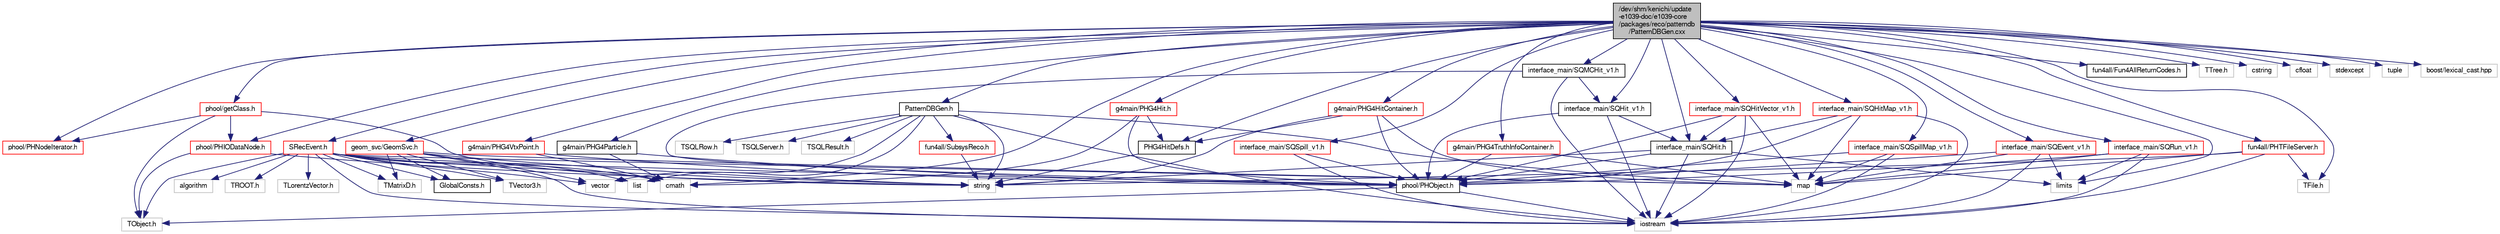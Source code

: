 digraph "/dev/shm/kenichi/update-e1039-doc/e1039-core/packages/reco/patterndb/PatternDBGen.cxx"
{
  bgcolor="transparent";
  edge [fontname="FreeSans",fontsize="10",labelfontname="FreeSans",labelfontsize="10"];
  node [fontname="FreeSans",fontsize="10",shape=record];
  Node1 [label="/dev/shm/kenichi/update\l-e1039-doc/e1039-core\l/packages/reco/patterndb\l/PatternDBGen.cxx",height=0.2,width=0.4,color="black", fillcolor="grey75", style="filled" fontcolor="black"];
  Node1 -> Node2 [color="midnightblue",fontsize="10",style="solid",fontname="FreeSans"];
  Node2 [label="PatternDBGen.h",height=0.2,width=0.4,color="black",URL="$dc/d14/PatternDBGen_8h.html"];
  Node2 -> Node3 [color="midnightblue",fontsize="10",style="solid",fontname="FreeSans"];
  Node3 [label="TSQLServer.h",height=0.2,width=0.4,color="grey75"];
  Node2 -> Node4 [color="midnightblue",fontsize="10",style="solid",fontname="FreeSans"];
  Node4 [label="TSQLResult.h",height=0.2,width=0.4,color="grey75"];
  Node2 -> Node5 [color="midnightblue",fontsize="10",style="solid",fontname="FreeSans"];
  Node5 [label="TSQLRow.h",height=0.2,width=0.4,color="grey75"];
  Node2 -> Node6 [color="midnightblue",fontsize="10",style="solid",fontname="FreeSans"];
  Node6 [label="fun4all/SubsysReco.h",height=0.2,width=0.4,color="red",URL="$d5/dc2/SubsysReco_8h.html"];
  Node6 -> Node7 [color="midnightblue",fontsize="10",style="solid",fontname="FreeSans"];
  Node7 [label="string",height=0.2,width=0.4,color="grey75"];
  Node2 -> Node8 [color="midnightblue",fontsize="10",style="solid",fontname="FreeSans"];
  Node8 [label="vector",height=0.2,width=0.4,color="grey75"];
  Node2 -> Node7 [color="midnightblue",fontsize="10",style="solid",fontname="FreeSans"];
  Node2 -> Node9 [color="midnightblue",fontsize="10",style="solid",fontname="FreeSans"];
  Node9 [label="iostream",height=0.2,width=0.4,color="grey75"];
  Node2 -> Node10 [color="midnightblue",fontsize="10",style="solid",fontname="FreeSans"];
  Node10 [label="list",height=0.2,width=0.4,color="grey75"];
  Node2 -> Node11 [color="midnightblue",fontsize="10",style="solid",fontname="FreeSans"];
  Node11 [label="map",height=0.2,width=0.4,color="grey75"];
  Node1 -> Node12 [color="midnightblue",fontsize="10",style="solid",fontname="FreeSans"];
  Node12 [label="SRecEvent.h",height=0.2,width=0.4,color="red",URL="$d6/da0/SRecEvent_8h.html"];
  Node12 -> Node13 [color="midnightblue",fontsize="10",style="solid",fontname="FreeSans"];
  Node13 [label="GlobalConsts.h",height=0.2,width=0.4,color="black",URL="$dd/de2/GlobalConsts_8h.html"];
  Node12 -> Node14 [color="midnightblue",fontsize="10",style="solid",fontname="FreeSans"];
  Node14 [label="phool/PHObject.h",height=0.2,width=0.4,color="black",URL="$df/d32/PHObject_8h.html"];
  Node14 -> Node15 [color="midnightblue",fontsize="10",style="solid",fontname="FreeSans"];
  Node15 [label="TObject.h",height=0.2,width=0.4,color="grey75"];
  Node14 -> Node9 [color="midnightblue",fontsize="10",style="solid",fontname="FreeSans"];
  Node12 -> Node9 [color="midnightblue",fontsize="10",style="solid",fontname="FreeSans"];
  Node12 -> Node8 [color="midnightblue",fontsize="10",style="solid",fontname="FreeSans"];
  Node12 -> Node10 [color="midnightblue",fontsize="10",style="solid",fontname="FreeSans"];
  Node12 -> Node7 [color="midnightblue",fontsize="10",style="solid",fontname="FreeSans"];
  Node12 -> Node16 [color="midnightblue",fontsize="10",style="solid",fontname="FreeSans"];
  Node16 [label="algorithm",height=0.2,width=0.4,color="grey75"];
  Node12 -> Node11 [color="midnightblue",fontsize="10",style="solid",fontname="FreeSans"];
  Node12 -> Node17 [color="midnightblue",fontsize="10",style="solid",fontname="FreeSans"];
  Node17 [label="cmath",height=0.2,width=0.4,color="grey75"];
  Node12 -> Node15 [color="midnightblue",fontsize="10",style="solid",fontname="FreeSans"];
  Node12 -> Node18 [color="midnightblue",fontsize="10",style="solid",fontname="FreeSans"];
  Node18 [label="TROOT.h",height=0.2,width=0.4,color="grey75"];
  Node12 -> Node19 [color="midnightblue",fontsize="10",style="solid",fontname="FreeSans"];
  Node19 [label="TMatrixD.h",height=0.2,width=0.4,color="grey75"];
  Node12 -> Node20 [color="midnightblue",fontsize="10",style="solid",fontname="FreeSans"];
  Node20 [label="TVector3.h",height=0.2,width=0.4,color="grey75"];
  Node12 -> Node21 [color="midnightblue",fontsize="10",style="solid",fontname="FreeSans"];
  Node21 [label="TLorentzVector.h",height=0.2,width=0.4,color="grey75"];
  Node1 -> Node22 [color="midnightblue",fontsize="10",style="solid",fontname="FreeSans"];
  Node22 [label="interface_main/SQHit.h",height=0.2,width=0.4,color="black",URL="$d1/ddf/SQHit_8h.html"];
  Node22 -> Node14 [color="midnightblue",fontsize="10",style="solid",fontname="FreeSans"];
  Node22 -> Node9 [color="midnightblue",fontsize="10",style="solid",fontname="FreeSans"];
  Node22 -> Node23 [color="midnightblue",fontsize="10",style="solid",fontname="FreeSans"];
  Node23 [label="limits",height=0.2,width=0.4,color="grey75"];
  Node22 -> Node7 [color="midnightblue",fontsize="10",style="solid",fontname="FreeSans"];
  Node1 -> Node24 [color="midnightblue",fontsize="10",style="solid",fontname="FreeSans"];
  Node24 [label="interface_main/SQHit_v1.h",height=0.2,width=0.4,color="black",URL="$d7/d3e/SQHit__v1_8h.html"];
  Node24 -> Node14 [color="midnightblue",fontsize="10",style="solid",fontname="FreeSans"];
  Node24 -> Node9 [color="midnightblue",fontsize="10",style="solid",fontname="FreeSans"];
  Node24 -> Node22 [color="midnightblue",fontsize="10",style="solid",fontname="FreeSans"];
  Node1 -> Node25 [color="midnightblue",fontsize="10",style="solid",fontname="FreeSans"];
  Node25 [label="interface_main/SQMCHit_v1.h",height=0.2,width=0.4,color="black",URL="$d9/dc5/SQMCHit__v1_8h.html"];
  Node25 -> Node14 [color="midnightblue",fontsize="10",style="solid",fontname="FreeSans"];
  Node25 -> Node9 [color="midnightblue",fontsize="10",style="solid",fontname="FreeSans"];
  Node25 -> Node24 [color="midnightblue",fontsize="10",style="solid",fontname="FreeSans"];
  Node1 -> Node26 [color="midnightblue",fontsize="10",style="solid",fontname="FreeSans"];
  Node26 [label="interface_main/SQHitMap_v1.h",height=0.2,width=0.4,color="red",URL="$d8/d2f/SQHitMap__v1_8h.html"];
  Node26 -> Node14 [color="midnightblue",fontsize="10",style="solid",fontname="FreeSans"];
  Node26 -> Node11 [color="midnightblue",fontsize="10",style="solid",fontname="FreeSans"];
  Node26 -> Node9 [color="midnightblue",fontsize="10",style="solid",fontname="FreeSans"];
  Node26 -> Node22 [color="midnightblue",fontsize="10",style="solid",fontname="FreeSans"];
  Node1 -> Node27 [color="midnightblue",fontsize="10",style="solid",fontname="FreeSans"];
  Node27 [label="interface_main/SQHitVector_v1.h",height=0.2,width=0.4,color="red",URL="$d2/dec/SQHitVector__v1_8h.html"];
  Node27 -> Node14 [color="midnightblue",fontsize="10",style="solid",fontname="FreeSans"];
  Node27 -> Node11 [color="midnightblue",fontsize="10",style="solid",fontname="FreeSans"];
  Node27 -> Node9 [color="midnightblue",fontsize="10",style="solid",fontname="FreeSans"];
  Node27 -> Node22 [color="midnightblue",fontsize="10",style="solid",fontname="FreeSans"];
  Node1 -> Node28 [color="midnightblue",fontsize="10",style="solid",fontname="FreeSans"];
  Node28 [label="interface_main/SQEvent_v1.h",height=0.2,width=0.4,color="red",URL="$db/d0d/SQEvent__v1_8h.html"];
  Node28 -> Node14 [color="midnightblue",fontsize="10",style="solid",fontname="FreeSans"];
  Node28 -> Node11 [color="midnightblue",fontsize="10",style="solid",fontname="FreeSans"];
  Node28 -> Node9 [color="midnightblue",fontsize="10",style="solid",fontname="FreeSans"];
  Node28 -> Node23 [color="midnightblue",fontsize="10",style="solid",fontname="FreeSans"];
  Node1 -> Node29 [color="midnightblue",fontsize="10",style="solid",fontname="FreeSans"];
  Node29 [label="interface_main/SQRun_v1.h",height=0.2,width=0.4,color="red",URL="$d9/d38/SQRun__v1_8h.html"];
  Node29 -> Node14 [color="midnightblue",fontsize="10",style="solid",fontname="FreeSans"];
  Node29 -> Node11 [color="midnightblue",fontsize="10",style="solid",fontname="FreeSans"];
  Node29 -> Node9 [color="midnightblue",fontsize="10",style="solid",fontname="FreeSans"];
  Node29 -> Node23 [color="midnightblue",fontsize="10",style="solid",fontname="FreeSans"];
  Node1 -> Node30 [color="midnightblue",fontsize="10",style="solid",fontname="FreeSans"];
  Node30 [label="interface_main/SQSpill_v1.h",height=0.2,width=0.4,color="red",URL="$dd/df4/SQSpill__v1_8h.html"];
  Node30 -> Node14 [color="midnightblue",fontsize="10",style="solid",fontname="FreeSans"];
  Node30 -> Node9 [color="midnightblue",fontsize="10",style="solid",fontname="FreeSans"];
  Node1 -> Node31 [color="midnightblue",fontsize="10",style="solid",fontname="FreeSans"];
  Node31 [label="interface_main/SQSpillMap_v1.h",height=0.2,width=0.4,color="red",URL="$da/d0e/SQSpillMap__v1_8h.html"];
  Node31 -> Node14 [color="midnightblue",fontsize="10",style="solid",fontname="FreeSans"];
  Node31 -> Node11 [color="midnightblue",fontsize="10",style="solid",fontname="FreeSans"];
  Node31 -> Node9 [color="midnightblue",fontsize="10",style="solid",fontname="FreeSans"];
  Node1 -> Node32 [color="midnightblue",fontsize="10",style="solid",fontname="FreeSans"];
  Node32 [label="geom_svc/GeomSvc.h",height=0.2,width=0.4,color="red",URL="$d6/d19/GeomSvc_8h.html"];
  Node32 -> Node9 [color="midnightblue",fontsize="10",style="solid",fontname="FreeSans"];
  Node32 -> Node8 [color="midnightblue",fontsize="10",style="solid",fontname="FreeSans"];
  Node32 -> Node7 [color="midnightblue",fontsize="10",style="solid",fontname="FreeSans"];
  Node32 -> Node11 [color="midnightblue",fontsize="10",style="solid",fontname="FreeSans"];
  Node32 -> Node20 [color="midnightblue",fontsize="10",style="solid",fontname="FreeSans"];
  Node32 -> Node19 [color="midnightblue",fontsize="10",style="solid",fontname="FreeSans"];
  Node32 -> Node13 [color="midnightblue",fontsize="10",style="solid",fontname="FreeSans"];
  Node1 -> Node33 [color="midnightblue",fontsize="10",style="solid",fontname="FreeSans"];
  Node33 [label="fun4all/Fun4AllReturnCodes.h",height=0.2,width=0.4,color="black",URL="$da/dc1/Fun4AllReturnCodes_8h.html"];
  Node1 -> Node34 [color="midnightblue",fontsize="10",style="solid",fontname="FreeSans"];
  Node34 [label="fun4all/PHTFileServer.h",height=0.2,width=0.4,color="red",URL="$d6/de6/PHTFileServer_8h.html",tooltip="TFile clean handling. "];
  Node34 -> Node9 [color="midnightblue",fontsize="10",style="solid",fontname="FreeSans"];
  Node34 -> Node11 [color="midnightblue",fontsize="10",style="solid",fontname="FreeSans"];
  Node34 -> Node7 [color="midnightblue",fontsize="10",style="solid",fontname="FreeSans"];
  Node34 -> Node35 [color="midnightblue",fontsize="10",style="solid",fontname="FreeSans"];
  Node35 [label="TFile.h",height=0.2,width=0.4,color="grey75"];
  Node1 -> Node36 [color="midnightblue",fontsize="10",style="solid",fontname="FreeSans"];
  Node36 [label="phool/PHNodeIterator.h",height=0.2,width=0.4,color="red",URL="$d8/dfd/PHNodeIterator_8h.html"];
  Node1 -> Node37 [color="midnightblue",fontsize="10",style="solid",fontname="FreeSans"];
  Node37 [label="phool/PHIODataNode.h",height=0.2,width=0.4,color="red",URL="$d3/d79/PHIODataNode_8h.html"];
  Node37 -> Node15 [color="midnightblue",fontsize="10",style="solid",fontname="FreeSans"];
  Node37 -> Node7 [color="midnightblue",fontsize="10",style="solid",fontname="FreeSans"];
  Node1 -> Node38 [color="midnightblue",fontsize="10",style="solid",fontname="FreeSans"];
  Node38 [label="phool/getClass.h",height=0.2,width=0.4,color="red",URL="$dd/dd4/getClass_8h.html"];
  Node38 -> Node36 [color="midnightblue",fontsize="10",style="solid",fontname="FreeSans"];
  Node38 -> Node37 [color="midnightblue",fontsize="10",style="solid",fontname="FreeSans"];
  Node38 -> Node15 [color="midnightblue",fontsize="10",style="solid",fontname="FreeSans"];
  Node38 -> Node7 [color="midnightblue",fontsize="10",style="solid",fontname="FreeSans"];
  Node1 -> Node39 [color="midnightblue",fontsize="10",style="solid",fontname="FreeSans"];
  Node39 [label="g4main/PHG4TruthInfoContainer.h",height=0.2,width=0.4,color="red",URL="$d0/d25/PHG4TruthInfoContainer_8h.html"];
  Node39 -> Node14 [color="midnightblue",fontsize="10",style="solid",fontname="FreeSans"];
  Node39 -> Node11 [color="midnightblue",fontsize="10",style="solid",fontname="FreeSans"];
  Node1 -> Node40 [color="midnightblue",fontsize="10",style="solid",fontname="FreeSans"];
  Node40 [label="g4main/PHG4HitContainer.h",height=0.2,width=0.4,color="red",URL="$d3/d08/PHG4HitContainer_8h.html"];
  Node40 -> Node41 [color="midnightblue",fontsize="10",style="solid",fontname="FreeSans"];
  Node41 [label="PHG4HitDefs.h",height=0.2,width=0.4,color="black",URL="$d2/d92/PHG4HitDefs_8h.html"];
  Node41 -> Node7 [color="midnightblue",fontsize="10",style="solid",fontname="FreeSans"];
  Node40 -> Node14 [color="midnightblue",fontsize="10",style="solid",fontname="FreeSans"];
  Node40 -> Node11 [color="midnightblue",fontsize="10",style="solid",fontname="FreeSans"];
  Node40 -> Node7 [color="midnightblue",fontsize="10",style="solid",fontname="FreeSans"];
  Node1 -> Node42 [color="midnightblue",fontsize="10",style="solid",fontname="FreeSans"];
  Node42 [label="g4main/PHG4Hit.h",height=0.2,width=0.4,color="red",URL="$de/d83/PHG4Hit_8h.html"];
  Node42 -> Node41 [color="midnightblue",fontsize="10",style="solid",fontname="FreeSans"];
  Node42 -> Node14 [color="midnightblue",fontsize="10",style="solid",fontname="FreeSans"];
  Node42 -> Node17 [color="midnightblue",fontsize="10",style="solid",fontname="FreeSans"];
  Node1 -> Node43 [color="midnightblue",fontsize="10",style="solid",fontname="FreeSans"];
  Node43 [label="g4main/PHG4Particle.h",height=0.2,width=0.4,color="black",URL="$dd/d05/PHG4Particle_8h.html"];
  Node43 -> Node14 [color="midnightblue",fontsize="10",style="solid",fontname="FreeSans"];
  Node43 -> Node17 [color="midnightblue",fontsize="10",style="solid",fontname="FreeSans"];
  Node1 -> Node41 [color="midnightblue",fontsize="10",style="solid",fontname="FreeSans"];
  Node1 -> Node44 [color="midnightblue",fontsize="10",style="solid",fontname="FreeSans"];
  Node44 [label="g4main/PHG4VtxPoint.h",height=0.2,width=0.4,color="red",URL="$d4/d2a/PHG4VtxPoint_8h.html"];
  Node44 -> Node14 [color="midnightblue",fontsize="10",style="solid",fontname="FreeSans"];
  Node44 -> Node17 [color="midnightblue",fontsize="10",style="solid",fontname="FreeSans"];
  Node1 -> Node35 [color="midnightblue",fontsize="10",style="solid",fontname="FreeSans"];
  Node1 -> Node45 [color="midnightblue",fontsize="10",style="solid",fontname="FreeSans"];
  Node45 [label="TTree.h",height=0.2,width=0.4,color="grey75"];
  Node1 -> Node46 [color="midnightblue",fontsize="10",style="solid",fontname="FreeSans"];
  Node46 [label="cstring",height=0.2,width=0.4,color="grey75"];
  Node1 -> Node17 [color="midnightblue",fontsize="10",style="solid",fontname="FreeSans"];
  Node1 -> Node47 [color="midnightblue",fontsize="10",style="solid",fontname="FreeSans"];
  Node47 [label="cfloat",height=0.2,width=0.4,color="grey75"];
  Node1 -> Node48 [color="midnightblue",fontsize="10",style="solid",fontname="FreeSans"];
  Node48 [label="stdexcept",height=0.2,width=0.4,color="grey75"];
  Node1 -> Node23 [color="midnightblue",fontsize="10",style="solid",fontname="FreeSans"];
  Node1 -> Node49 [color="midnightblue",fontsize="10",style="solid",fontname="FreeSans"];
  Node49 [label="tuple",height=0.2,width=0.4,color="grey75"];
  Node1 -> Node50 [color="midnightblue",fontsize="10",style="solid",fontname="FreeSans"];
  Node50 [label="boost/lexical_cast.hpp",height=0.2,width=0.4,color="grey75"];
}
